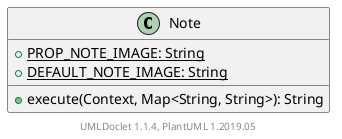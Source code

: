 @startuml

    class Note [[Note.html]] {
        {static} +PROP_NOTE_IMAGE: String
        {static} +DEFAULT_NOTE_IMAGE: String
        +execute(Context, Map<String, String>): String
    }


    center footer UMLDoclet 1.1.4, PlantUML 1.2019.05
@enduml
